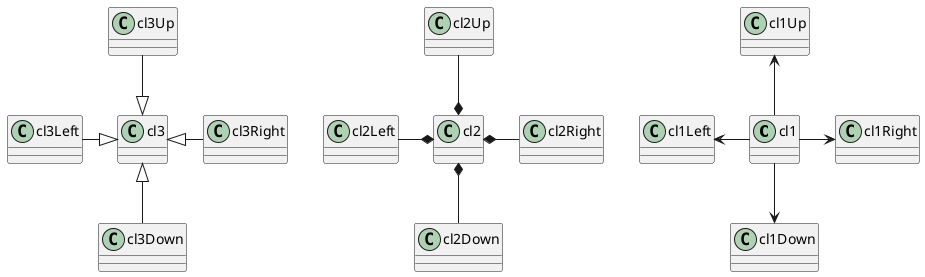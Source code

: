 {
  "sha1": "o2lpv7ymcourkn29vyv8dtp4fxawhu5",
  "insertion": {
    "when": "2024-06-04T17:28:39.275Z",
    "user": "plantuml@gmail.com"
  }
}
@startuml
cl1 -left-> cl1Left 
cl1 -right-> cl1Right 
cl1 -up-> cl1Up 
cl1 -down-> cl1Down

cl2 *-left- cl2Left 
cl2 *-right- cl2Right 
cl2 *-up- cl2Up 
cl2 *-down- cl2Down
 
cl3 <|-left- cl3Left
cl3 <|-right- cl3Right
cl3 <|-down- cl3Down
cl3 <|-up- cl3Up

@enduml
